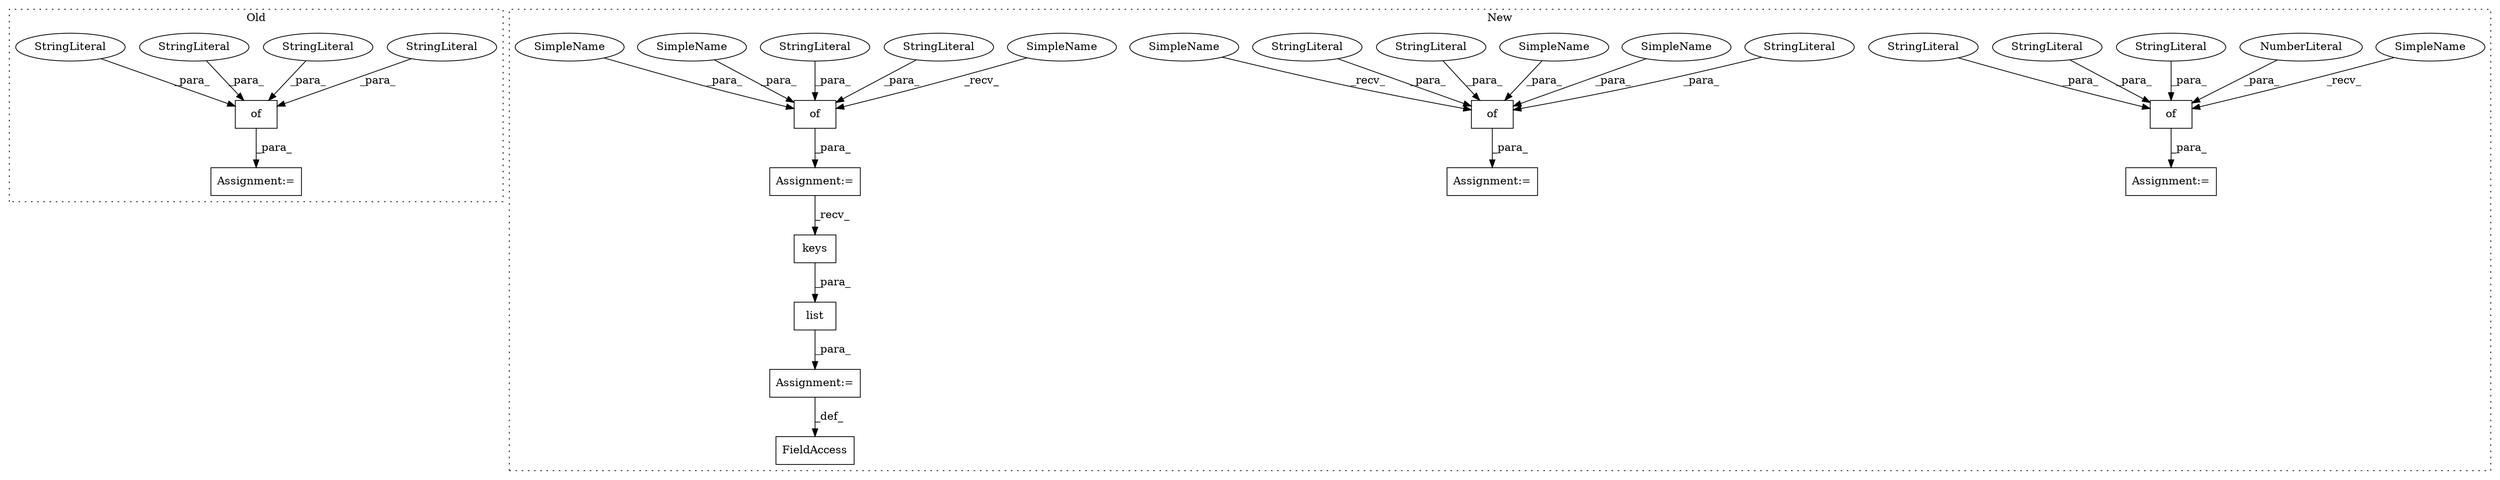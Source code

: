digraph G {
subgraph cluster0 {
1 [label="of" a="32" s="336,445" l="3,1" shape="box"];
3 [label="Assignment:=" a="7" s="331" l="1" shape="box"];
5 [label="StringLiteral" a="45" s="346" l="18" shape="ellipse"];
6 [label="StringLiteral" a="45" s="339" l="6" shape="ellipse"];
7 [label="StringLiteral" a="45" s="365" l="5" shape="ellipse"];
22 [label="StringLiteral" a="45" s="371" l="74" shape="ellipse"];
label = "Old";
style="dotted";
}
subgraph cluster1 {
2 [label="keys" a="32" s="859" l="6" shape="box"];
4 [label="Assignment:=" a="7" s="842" l="1" shape="box"];
8 [label="FieldAccess" a="22" s="819" l="23" shape="box"];
9 [label="of" a="32" s="665,699" l="3,1" shape="box"];
10 [label="of" a="32" s="595,643" l="3,1" shape="box"];
11 [label="of" a="32" s="720,746" l="3,1" shape="box"];
12 [label="NumberLiteral" a="34" s="729" l="2" shape="ellipse"];
13 [label="list" a="32" s="843,865" l="5,1" shape="box"];
14 [label="StringLiteral" a="45" s="668" l="9" shape="ellipse"];
15 [label="StringLiteral" a="45" s="684" l="8" shape="ellipse"];
16 [label="StringLiteral" a="45" s="629" l="14" shape="ellipse"];
17 [label="Assignment:=" a="7" s="660" l="1" shape="box"];
18 [label="StringLiteral" a="45" s="738" l="8" shape="ellipse"];
19 [label="StringLiteral" a="45" s="732" l="5" shape="ellipse"];
20 [label="StringLiteral" a="45" s="602" l="5" shape="ellipse"];
21 [label="StringLiteral" a="45" s="614" l="7" shape="ellipse"];
23 [label="Assignment:=" a="7" s="715" l="1" shape="box"];
24 [label="Assignment:=" a="7" s="590" l="1" shape="box"];
25 [label="StringLiteral" a="45" s="723" l="5" shape="ellipse"];
26 [label="SimpleName" a="42" s="678" l="5" shape="ellipse"];
27 [label="SimpleName" a="42" s="608" l="5" shape="ellipse"];
28 [label="SimpleName" a="42" s="622" l="6" shape="ellipse"];
29 [label="SimpleName" a="42" s="693" l="6" shape="ellipse"];
30 [label="SimpleName" a="42" s="716" l="3" shape="ellipse"];
31 [label="SimpleName" a="42" s="661" l="3" shape="ellipse"];
32 [label="SimpleName" a="42" s="591" l="3" shape="ellipse"];
label = "New";
style="dotted";
}
1 -> 3 [label="_para_"];
2 -> 13 [label="_para_"];
4 -> 8 [label="_def_"];
5 -> 1 [label="_para_"];
6 -> 1 [label="_para_"];
7 -> 1 [label="_para_"];
9 -> 17 [label="_para_"];
10 -> 24 [label="_para_"];
11 -> 23 [label="_para_"];
12 -> 11 [label="_para_"];
13 -> 4 [label="_para_"];
14 -> 9 [label="_para_"];
15 -> 9 [label="_para_"];
16 -> 10 [label="_para_"];
17 -> 2 [label="_recv_"];
18 -> 11 [label="_para_"];
19 -> 11 [label="_para_"];
20 -> 10 [label="_para_"];
21 -> 10 [label="_para_"];
22 -> 1 [label="_para_"];
25 -> 11 [label="_para_"];
26 -> 9 [label="_para_"];
27 -> 10 [label="_para_"];
28 -> 10 [label="_para_"];
29 -> 9 [label="_para_"];
30 -> 11 [label="_recv_"];
31 -> 9 [label="_recv_"];
32 -> 10 [label="_recv_"];
}